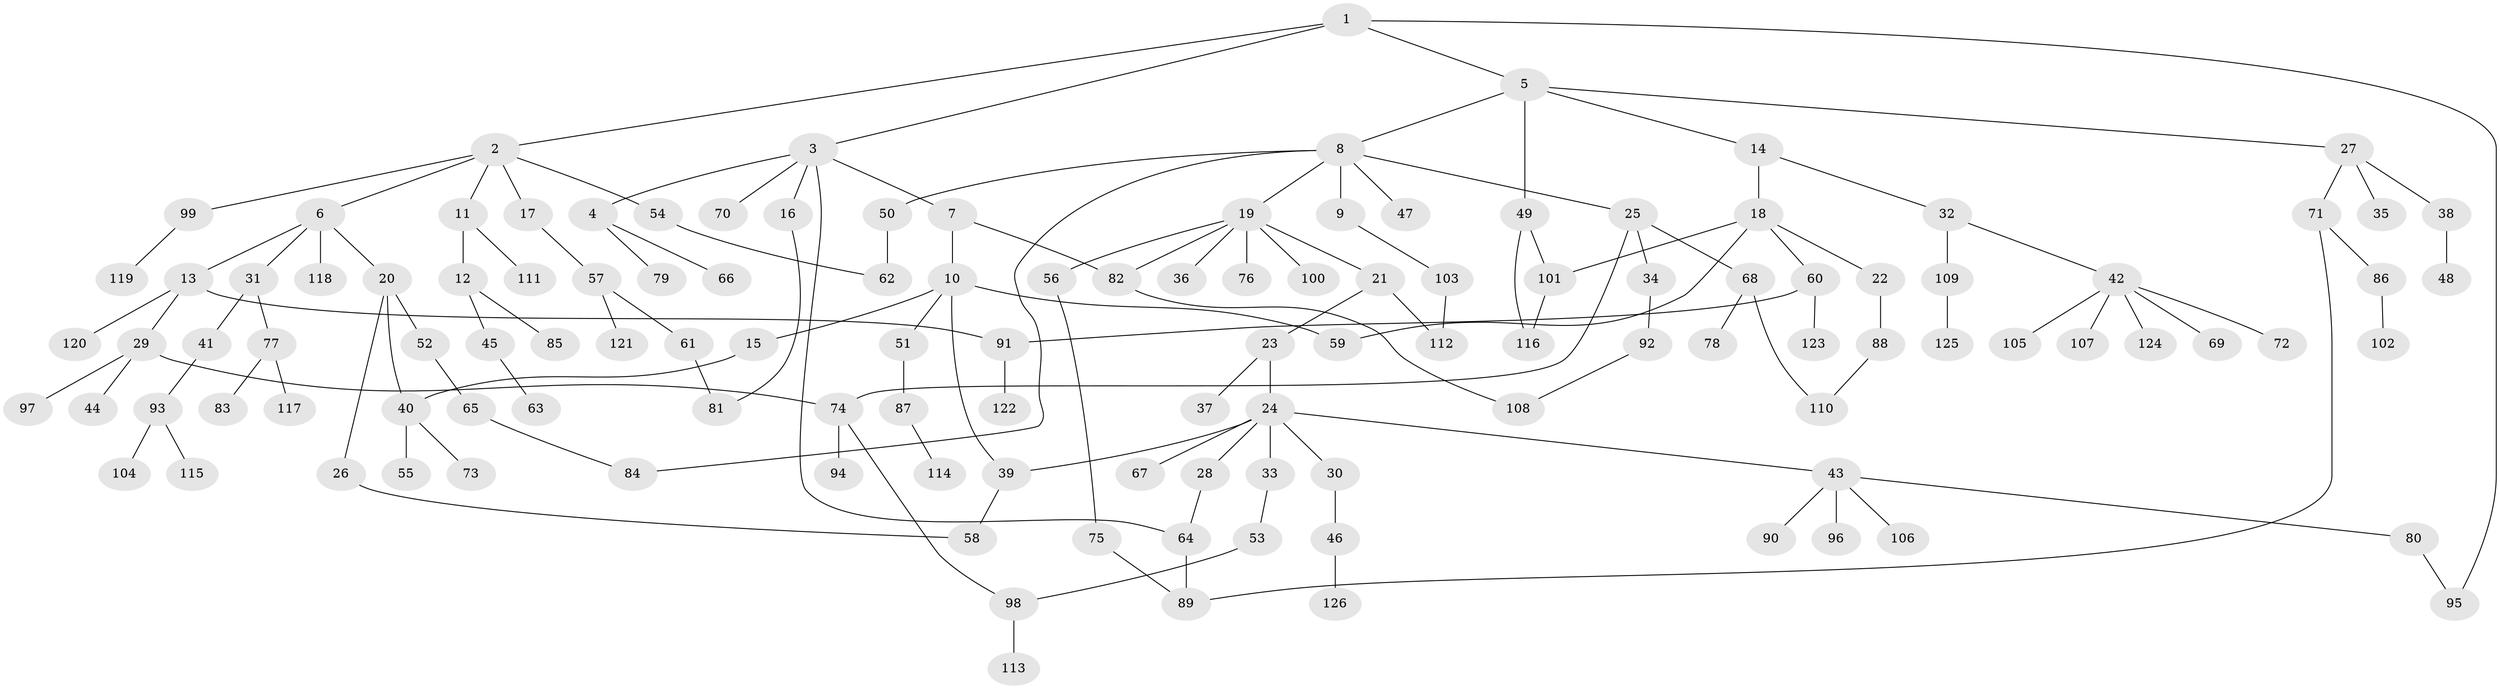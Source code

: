 // Generated by graph-tools (version 1.1) at 2025/10/02/27/25 16:10:55]
// undirected, 126 vertices, 145 edges
graph export_dot {
graph [start="1"]
  node [color=gray90,style=filled];
  1;
  2;
  3;
  4;
  5;
  6;
  7;
  8;
  9;
  10;
  11;
  12;
  13;
  14;
  15;
  16;
  17;
  18;
  19;
  20;
  21;
  22;
  23;
  24;
  25;
  26;
  27;
  28;
  29;
  30;
  31;
  32;
  33;
  34;
  35;
  36;
  37;
  38;
  39;
  40;
  41;
  42;
  43;
  44;
  45;
  46;
  47;
  48;
  49;
  50;
  51;
  52;
  53;
  54;
  55;
  56;
  57;
  58;
  59;
  60;
  61;
  62;
  63;
  64;
  65;
  66;
  67;
  68;
  69;
  70;
  71;
  72;
  73;
  74;
  75;
  76;
  77;
  78;
  79;
  80;
  81;
  82;
  83;
  84;
  85;
  86;
  87;
  88;
  89;
  90;
  91;
  92;
  93;
  94;
  95;
  96;
  97;
  98;
  99;
  100;
  101;
  102;
  103;
  104;
  105;
  106;
  107;
  108;
  109;
  110;
  111;
  112;
  113;
  114;
  115;
  116;
  117;
  118;
  119;
  120;
  121;
  122;
  123;
  124;
  125;
  126;
  1 -- 2;
  1 -- 3;
  1 -- 5;
  1 -- 95;
  2 -- 6;
  2 -- 11;
  2 -- 17;
  2 -- 54;
  2 -- 99;
  3 -- 4;
  3 -- 7;
  3 -- 16;
  3 -- 64;
  3 -- 70;
  4 -- 66;
  4 -- 79;
  5 -- 8;
  5 -- 14;
  5 -- 27;
  5 -- 49;
  6 -- 13;
  6 -- 20;
  6 -- 31;
  6 -- 118;
  7 -- 10;
  7 -- 82;
  8 -- 9;
  8 -- 19;
  8 -- 25;
  8 -- 47;
  8 -- 50;
  8 -- 84;
  9 -- 103;
  10 -- 15;
  10 -- 51;
  10 -- 39;
  10 -- 59;
  11 -- 12;
  11 -- 111;
  12 -- 45;
  12 -- 85;
  13 -- 29;
  13 -- 120;
  13 -- 91;
  14 -- 18;
  14 -- 32;
  15 -- 40;
  16 -- 81;
  17 -- 57;
  18 -- 22;
  18 -- 59;
  18 -- 60;
  18 -- 101;
  19 -- 21;
  19 -- 36;
  19 -- 56;
  19 -- 76;
  19 -- 100;
  19 -- 82;
  20 -- 26;
  20 -- 40;
  20 -- 52;
  21 -- 23;
  21 -- 112;
  22 -- 88;
  23 -- 24;
  23 -- 37;
  24 -- 28;
  24 -- 30;
  24 -- 33;
  24 -- 39;
  24 -- 43;
  24 -- 67;
  25 -- 34;
  25 -- 68;
  25 -- 74;
  26 -- 58;
  27 -- 35;
  27 -- 38;
  27 -- 71;
  28 -- 64;
  29 -- 44;
  29 -- 74;
  29 -- 97;
  30 -- 46;
  31 -- 41;
  31 -- 77;
  32 -- 42;
  32 -- 109;
  33 -- 53;
  34 -- 92;
  38 -- 48;
  39 -- 58;
  40 -- 55;
  40 -- 73;
  41 -- 93;
  42 -- 69;
  42 -- 72;
  42 -- 105;
  42 -- 107;
  42 -- 124;
  43 -- 80;
  43 -- 90;
  43 -- 96;
  43 -- 106;
  45 -- 63;
  46 -- 126;
  49 -- 116;
  49 -- 101;
  50 -- 62;
  51 -- 87;
  52 -- 65;
  53 -- 98;
  54 -- 62;
  56 -- 75;
  57 -- 61;
  57 -- 121;
  60 -- 91;
  60 -- 123;
  61 -- 81;
  64 -- 89;
  65 -- 84;
  68 -- 78;
  68 -- 110;
  71 -- 86;
  71 -- 89;
  74 -- 94;
  74 -- 98;
  75 -- 89;
  77 -- 83;
  77 -- 117;
  80 -- 95;
  82 -- 108;
  86 -- 102;
  87 -- 114;
  88 -- 110;
  91 -- 122;
  92 -- 108;
  93 -- 104;
  93 -- 115;
  98 -- 113;
  99 -- 119;
  101 -- 116;
  103 -- 112;
  109 -- 125;
}
